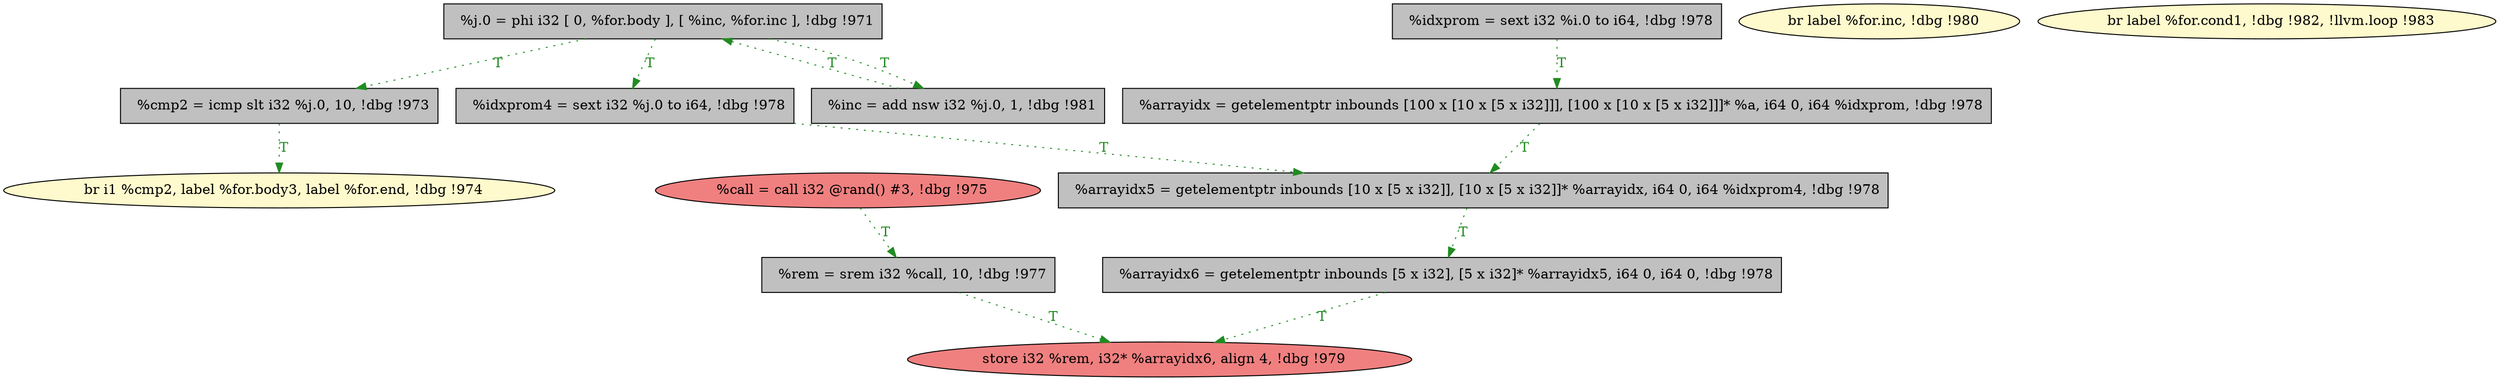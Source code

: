 
digraph G {


node327 [fillcolor=grey,label="  %idxprom = sext i32 %i.0 to i64, !dbg !978",shape=rectangle,style=filled ]
node326 [fillcolor=grey,label="  %rem = srem i32 %call, 10, !dbg !977",shape=rectangle,style=filled ]
node324 [fillcolor=lemonchiffon,label="  br label %for.inc, !dbg !980",shape=ellipse,style=filled ]
node322 [fillcolor=grey,label="  %inc = add nsw i32 %j.0, 1, !dbg !981",shape=rectangle,style=filled ]
node321 [fillcolor=grey,label="  %cmp2 = icmp slt i32 %j.0, 10, !dbg !973",shape=rectangle,style=filled ]
node316 [fillcolor=lightcoral,label="  store i32 %rem, i32* %arrayidx6, align 4, !dbg !979",shape=ellipse,style=filled ]
node315 [fillcolor=lemonchiffon,label="  br label %for.cond1, !dbg !982, !llvm.loop !983",shape=ellipse,style=filled ]
node325 [fillcolor=grey,label="  %j.0 = phi i32 [ 0, %for.body ], [ %inc, %for.inc ], !dbg !971",shape=rectangle,style=filled ]
node317 [fillcolor=grey,label="  %arrayidx6 = getelementptr inbounds [5 x i32], [5 x i32]* %arrayidx5, i64 0, i64 0, !dbg !978",shape=rectangle,style=filled ]
node328 [fillcolor=lightcoral,label="  %call = call i32 @rand() #3, !dbg !975",shape=ellipse,style=filled ]
node323 [fillcolor=lemonchiffon,label="  br i1 %cmp2, label %for.body3, label %for.end, !dbg !974",shape=ellipse,style=filled ]
node320 [fillcolor=grey,label="  %arrayidx = getelementptr inbounds [100 x [10 x [5 x i32]]], [100 x [10 x [5 x i32]]]* %a, i64 0, i64 %idxprom, !dbg !978",shape=rectangle,style=filled ]
node318 [fillcolor=grey,label="  %idxprom4 = sext i32 %j.0 to i64, !dbg !978",shape=rectangle,style=filled ]
node319 [fillcolor=grey,label="  %arrayidx5 = getelementptr inbounds [10 x [5 x i32]], [10 x [5 x i32]]* %arrayidx, i64 0, i64 %idxprom4, !dbg !978",shape=rectangle,style=filled ]

node321->node323 [style=dotted,color=forestgreen,label="T",fontcolor=forestgreen ]
node322->node325 [style=dotted,color=forestgreen,label="T",fontcolor=forestgreen ]
node320->node319 [style=dotted,color=forestgreen,label="T",fontcolor=forestgreen ]
node319->node317 [style=dotted,color=forestgreen,label="T",fontcolor=forestgreen ]
node325->node321 [style=dotted,color=forestgreen,label="T",fontcolor=forestgreen ]
node325->node318 [style=dotted,color=forestgreen,label="T",fontcolor=forestgreen ]
node327->node320 [style=dotted,color=forestgreen,label="T",fontcolor=forestgreen ]
node325->node322 [style=dotted,color=forestgreen,label="T",fontcolor=forestgreen ]
node326->node316 [style=dotted,color=forestgreen,label="T",fontcolor=forestgreen ]
node317->node316 [style=dotted,color=forestgreen,label="T",fontcolor=forestgreen ]
node328->node326 [style=dotted,color=forestgreen,label="T",fontcolor=forestgreen ]
node318->node319 [style=dotted,color=forestgreen,label="T",fontcolor=forestgreen ]


}
